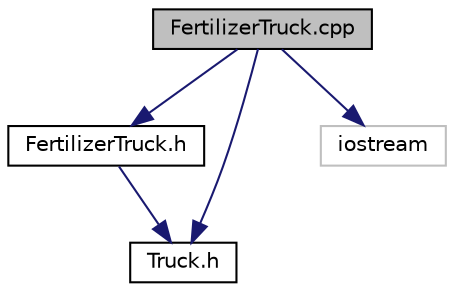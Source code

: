 digraph "FertilizerTruck.cpp"
{
 // LATEX_PDF_SIZE
  edge [fontname="Helvetica",fontsize="10",labelfontname="Helvetica",labelfontsize="10"];
  node [fontname="Helvetica",fontsize="10",shape=record];
  Node1 [label="FertilizerTruck.cpp",height=0.2,width=0.4,color="black", fillcolor="grey75", style="filled", fontcolor="black",tooltip=" "];
  Node1 -> Node2 [color="midnightblue",fontsize="10",style="solid"];
  Node2 [label="FertilizerTruck.h",height=0.2,width=0.4,color="black", fillcolor="white", style="filled",URL="$FertilizerTruck_8h.html",tooltip=" "];
  Node2 -> Node3 [color="midnightblue",fontsize="10",style="solid"];
  Node3 [label="Truck.h",height=0.2,width=0.4,color="black", fillcolor="white", style="filled",URL="$Truck_8h.html",tooltip=" "];
  Node1 -> Node3 [color="midnightblue",fontsize="10",style="solid"];
  Node1 -> Node4 [color="midnightblue",fontsize="10",style="solid"];
  Node4 [label="iostream",height=0.2,width=0.4,color="grey75", fillcolor="white", style="filled",tooltip=" "];
}
